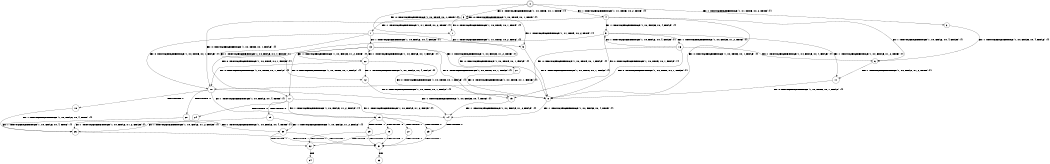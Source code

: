digraph BCG {
size = "7, 10.5";
center = TRUE;
node [shape = circle];
0 [peripheries = 2];
0 -> 1 [label = "EX !0 !ATOMIC_EXCH_BRANCH (1, +0, TRUE, +0, 1, TRUE) !{}"];
0 -> 2 [label = "EX !1 !ATOMIC_EXCH_BRANCH (1, +1, TRUE, +0, 2, TRUE) !{}"];
0 -> 3 [label = "EX !0 !ATOMIC_EXCH_BRANCH (1, +0, TRUE, +0, 1, TRUE) !{}"];
0 -> 4 [label = "EX !1 !ATOMIC_EXCH_BRANCH (1, +1, TRUE, +0, 2, TRUE) !{}"];
1 -> 5 [label = "EX !1 !ATOMIC_EXCH_BRANCH (1, +1, TRUE, +0, 2, TRUE) !{}"];
2 -> 6 [label = "EX !1 !ATOMIC_EXCH_BRANCH (1, +0, FALSE, +0, 4, FALSE) !{}"];
3 -> 1 [label = "EX !0 !ATOMIC_EXCH_BRANCH (1, +0, TRUE, +0, 1, TRUE) !{}"];
3 -> 5 [label = "EX !1 !ATOMIC_EXCH_BRANCH (1, +1, TRUE, +0, 2, TRUE) !{}"];
3 -> 3 [label = "EX !0 !ATOMIC_EXCH_BRANCH (1, +0, TRUE, +0, 1, TRUE) !{}"];
3 -> 7 [label = "EX !1 !ATOMIC_EXCH_BRANCH (1, +1, TRUE, +0, 2, TRUE) !{}"];
4 -> 6 [label = "EX !1 !ATOMIC_EXCH_BRANCH (1, +0, FALSE, +0, 4, FALSE) !{}"];
4 -> 8 [label = "EX !0 !ATOMIC_EXCH_BRANCH (1, +0, TRUE, +0, 1, FALSE) !{}"];
4 -> 9 [label = "EX !1 !ATOMIC_EXCH_BRANCH (1, +0, FALSE, +0, 4, FALSE) !{}"];
4 -> 10 [label = "EX !0 !ATOMIC_EXCH_BRANCH (1, +0, TRUE, +0, 1, FALSE) !{}"];
5 -> 8 [label = "EX !0 !ATOMIC_EXCH_BRANCH (1, +0, TRUE, +0, 1, FALSE) !{}"];
6 -> 11 [label = "EX !1 !ATOMIC_EXCH_BRANCH (1, +0, FALSE, +1, 2, TRUE) !{}"];
7 -> 8 [label = "EX !0 !ATOMIC_EXCH_BRANCH (1, +0, TRUE, +0, 1, FALSE) !{}"];
7 -> 12 [label = "EX !1 !ATOMIC_EXCH_BRANCH (1, +0, FALSE, +0, 4, FALSE) !{}"];
7 -> 10 [label = "EX !0 !ATOMIC_EXCH_BRANCH (1, +0, TRUE, +0, 1, FALSE) !{}"];
7 -> 13 [label = "EX !1 !ATOMIC_EXCH_BRANCH (1, +0, FALSE, +0, 4, FALSE) !{}"];
8 -> 14 [label = "EX !1 !ATOMIC_EXCH_BRANCH (1, +0, FALSE, +0, 4, TRUE) !{}"];
9 -> 11 [label = "EX !1 !ATOMIC_EXCH_BRANCH (1, +0, FALSE, +1, 2, TRUE) !{}"];
9 -> 15 [label = "EX !0 !ATOMIC_EXCH_BRANCH (1, +0, TRUE, +0, 1, FALSE) !{}"];
9 -> 16 [label = "EX !1 !ATOMIC_EXCH_BRANCH (1, +0, FALSE, +1, 2, TRUE) !{}"];
9 -> 17 [label = "EX !0 !ATOMIC_EXCH_BRANCH (1, +0, TRUE, +0, 1, FALSE) !{}"];
10 -> 14 [label = "EX !1 !ATOMIC_EXCH_BRANCH (1, +0, FALSE, +0, 4, TRUE) !{}"];
10 -> 18 [label = "TERMINATE !0"];
10 -> 19 [label = "EX !1 !ATOMIC_EXCH_BRANCH (1, +0, FALSE, +0, 4, TRUE) !{}"];
10 -> 20 [label = "TERMINATE !0"];
11 -> 8 [label = "EX !0 !ATOMIC_EXCH_BRANCH (1, +0, TRUE, +0, 1, FALSE) !{}"];
12 -> 15 [label = "EX !0 !ATOMIC_EXCH_BRANCH (1, +0, TRUE, +0, 1, FALSE) !{}"];
13 -> 15 [label = "EX !0 !ATOMIC_EXCH_BRANCH (1, +0, TRUE, +0, 1, FALSE) !{}"];
13 -> 21 [label = "EX !1 !ATOMIC_EXCH_BRANCH (1, +0, FALSE, +1, 2, TRUE) !{}"];
13 -> 17 [label = "EX !0 !ATOMIC_EXCH_BRANCH (1, +0, TRUE, +0, 1, FALSE) !{}"];
13 -> 22 [label = "EX !1 !ATOMIC_EXCH_BRANCH (1, +0, FALSE, +1, 2, TRUE) !{}"];
14 -> 23 [label = "TERMINATE !0"];
15 -> 14 [label = "EX !1 !ATOMIC_EXCH_BRANCH (1, +0, FALSE, +1, 2, FALSE) !{}"];
16 -> 6 [label = "EX !1 !ATOMIC_EXCH_BRANCH (1, +0, FALSE, +0, 4, FALSE) !{}"];
16 -> 8 [label = "EX !0 !ATOMIC_EXCH_BRANCH (1, +0, TRUE, +0, 1, FALSE) !{}"];
16 -> 9 [label = "EX !1 !ATOMIC_EXCH_BRANCH (1, +0, FALSE, +0, 4, FALSE) !{}"];
16 -> 10 [label = "EX !0 !ATOMIC_EXCH_BRANCH (1, +0, TRUE, +0, 1, FALSE) !{}"];
17 -> 14 [label = "EX !1 !ATOMIC_EXCH_BRANCH (1, +0, FALSE, +1, 2, FALSE) !{}"];
17 -> 24 [label = "TERMINATE !0"];
17 -> 19 [label = "EX !1 !ATOMIC_EXCH_BRANCH (1, +0, FALSE, +1, 2, FALSE) !{}"];
17 -> 25 [label = "TERMINATE !0"];
18 -> 26 [label = "EX !1 !ATOMIC_EXCH_BRANCH (1, +0, FALSE, +0, 4, TRUE) !{}"];
19 -> 23 [label = "TERMINATE !0"];
19 -> 27 [label = "TERMINATE !1"];
19 -> 28 [label = "TERMINATE !0"];
19 -> 29 [label = "TERMINATE !1"];
20 -> 26 [label = "EX !1 !ATOMIC_EXCH_BRANCH (1, +0, FALSE, +0, 4, TRUE) !{}"];
20 -> 30 [label = "EX !1 !ATOMIC_EXCH_BRANCH (1, +0, FALSE, +0, 4, TRUE) !{}"];
21 -> 8 [label = "EX !0 !ATOMIC_EXCH_BRANCH (1, +0, TRUE, +0, 1, FALSE) !{}"];
22 -> 8 [label = "EX !0 !ATOMIC_EXCH_BRANCH (1, +0, TRUE, +0, 1, FALSE) !{}"];
22 -> 12 [label = "EX !1 !ATOMIC_EXCH_BRANCH (1, +0, FALSE, +0, 4, FALSE) !{}"];
22 -> 10 [label = "EX !0 !ATOMIC_EXCH_BRANCH (1, +0, TRUE, +0, 1, FALSE) !{}"];
22 -> 13 [label = "EX !1 !ATOMIC_EXCH_BRANCH (1, +0, FALSE, +0, 4, FALSE) !{}"];
23 -> 31 [label = "TERMINATE !1"];
24 -> 26 [label = "EX !1 !ATOMIC_EXCH_BRANCH (1, +0, FALSE, +1, 2, FALSE) !{}"];
25 -> 26 [label = "EX !1 !ATOMIC_EXCH_BRANCH (1, +0, FALSE, +1, 2, FALSE) !{}"];
25 -> 30 [label = "EX !1 !ATOMIC_EXCH_BRANCH (1, +0, FALSE, +1, 2, FALSE) !{}"];
26 -> 31 [label = "TERMINATE !1"];
27 -> 31 [label = "TERMINATE !0"];
28 -> 31 [label = "TERMINATE !1"];
28 -> 32 [label = "TERMINATE !1"];
29 -> 31 [label = "TERMINATE !0"];
29 -> 32 [label = "TERMINATE !0"];
30 -> 31 [label = "TERMINATE !1"];
30 -> 32 [label = "TERMINATE !1"];
31 -> 33 [label = "exit"];
32 -> 34 [label = "exit"];
}

